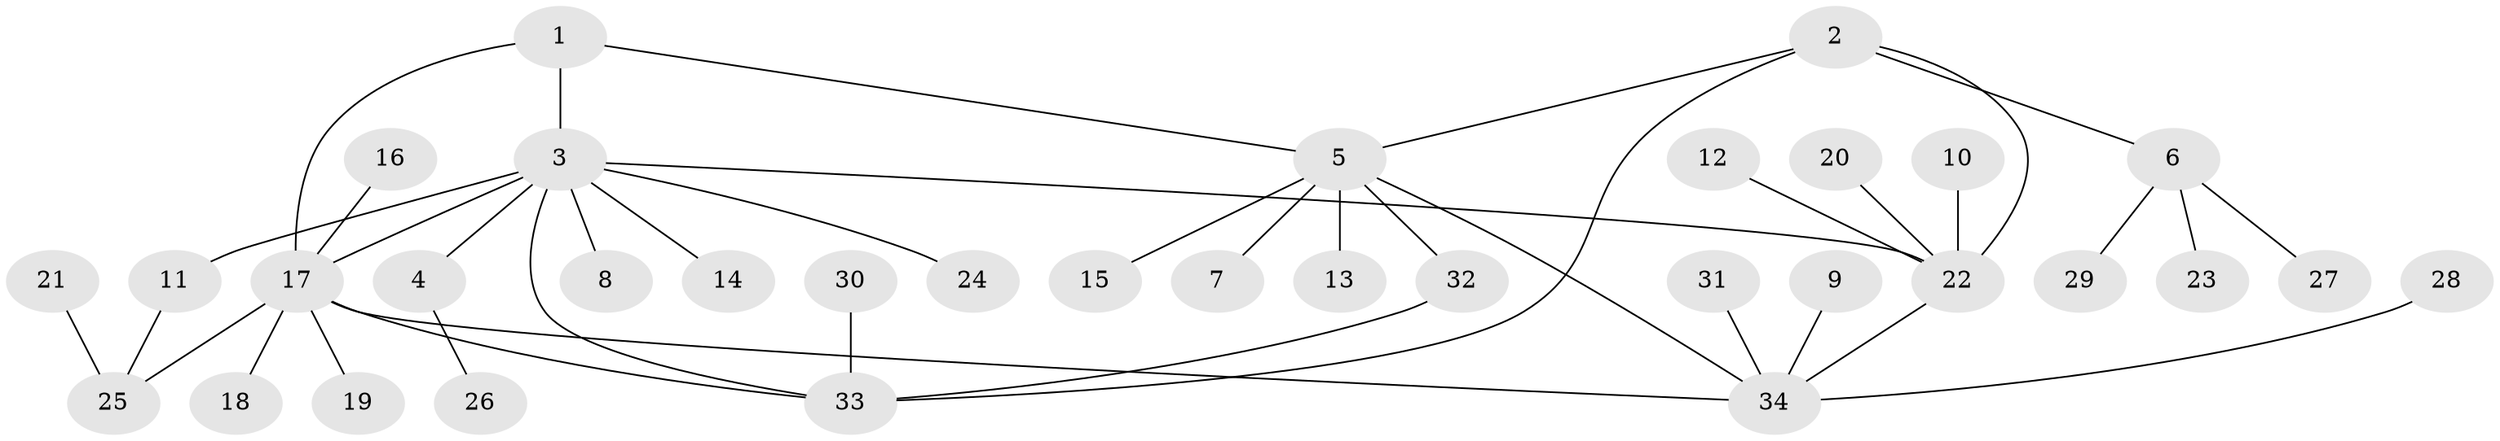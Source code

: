 // original degree distribution, {3: 0.041666666666666664, 8: 0.020833333333333332, 7: 0.041666666666666664, 4: 0.041666666666666664, 6: 0.020833333333333332, 2: 0.16666666666666666, 9: 0.041666666666666664, 1: 0.6041666666666666, 5: 0.020833333333333332}
// Generated by graph-tools (version 1.1) at 2025/37/03/04/25 23:37:43]
// undirected, 34 vertices, 41 edges
graph export_dot {
  node [color=gray90,style=filled];
  1;
  2;
  3;
  4;
  5;
  6;
  7;
  8;
  9;
  10;
  11;
  12;
  13;
  14;
  15;
  16;
  17;
  18;
  19;
  20;
  21;
  22;
  23;
  24;
  25;
  26;
  27;
  28;
  29;
  30;
  31;
  32;
  33;
  34;
  1 -- 3 [weight=1.0];
  1 -- 5 [weight=1.0];
  1 -- 17 [weight=1.0];
  2 -- 5 [weight=1.0];
  2 -- 6 [weight=1.0];
  2 -- 22 [weight=1.0];
  2 -- 33 [weight=1.0];
  3 -- 4 [weight=1.0];
  3 -- 8 [weight=1.0];
  3 -- 11 [weight=1.0];
  3 -- 14 [weight=1.0];
  3 -- 17 [weight=1.0];
  3 -- 22 [weight=1.0];
  3 -- 24 [weight=1.0];
  3 -- 33 [weight=1.0];
  4 -- 26 [weight=1.0];
  5 -- 7 [weight=1.0];
  5 -- 13 [weight=1.0];
  5 -- 15 [weight=1.0];
  5 -- 32 [weight=1.0];
  5 -- 34 [weight=1.0];
  6 -- 23 [weight=1.0];
  6 -- 27 [weight=1.0];
  6 -- 29 [weight=1.0];
  9 -- 34 [weight=1.0];
  10 -- 22 [weight=1.0];
  11 -- 25 [weight=1.0];
  12 -- 22 [weight=1.0];
  16 -- 17 [weight=1.0];
  17 -- 18 [weight=1.0];
  17 -- 19 [weight=1.0];
  17 -- 25 [weight=1.0];
  17 -- 33 [weight=1.0];
  17 -- 34 [weight=1.0];
  20 -- 22 [weight=1.0];
  21 -- 25 [weight=1.0];
  22 -- 34 [weight=1.0];
  28 -- 34 [weight=1.0];
  30 -- 33 [weight=1.0];
  31 -- 34 [weight=1.0];
  32 -- 33 [weight=1.0];
}

